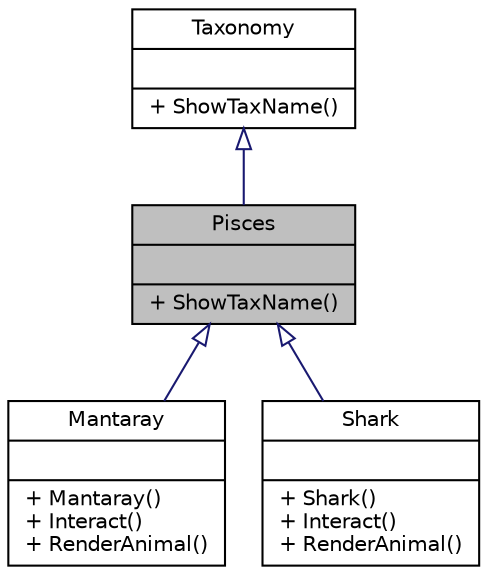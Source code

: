 digraph "Pisces"
{
  edge [fontname="Helvetica",fontsize="10",labelfontname="Helvetica",labelfontsize="10"];
  node [fontname="Helvetica",fontsize="10",shape=record];
  Node1 [label="{Pisces\n||+ ShowTaxName()\l}",height=0.2,width=0.4,color="black", fillcolor="grey75", style="filled", fontcolor="black"];
  Node2 -> Node1 [dir="back",color="midnightblue",fontsize="10",style="solid",arrowtail="onormal"];
  Node2 [label="{Taxonomy\n||+ ShowTaxName()\l}",height=0.2,width=0.4,color="black", fillcolor="white", style="filled",URL="$classTaxonomy.html"];
  Node1 -> Node3 [dir="back",color="midnightblue",fontsize="10",style="solid",arrowtail="onormal"];
  Node3 [label="{Mantaray\n||+ Mantaray()\l+ Interact()\l+ RenderAnimal()\l}",height=0.2,width=0.4,color="black", fillcolor="white", style="filled",URL="$classMantaray.html"];
  Node1 -> Node4 [dir="back",color="midnightblue",fontsize="10",style="solid",arrowtail="onormal"];
  Node4 [label="{Shark\n||+ Shark()\l+ Interact()\l+ RenderAnimal()\l}",height=0.2,width=0.4,color="black", fillcolor="white", style="filled",URL="$classShark.html"];
}
